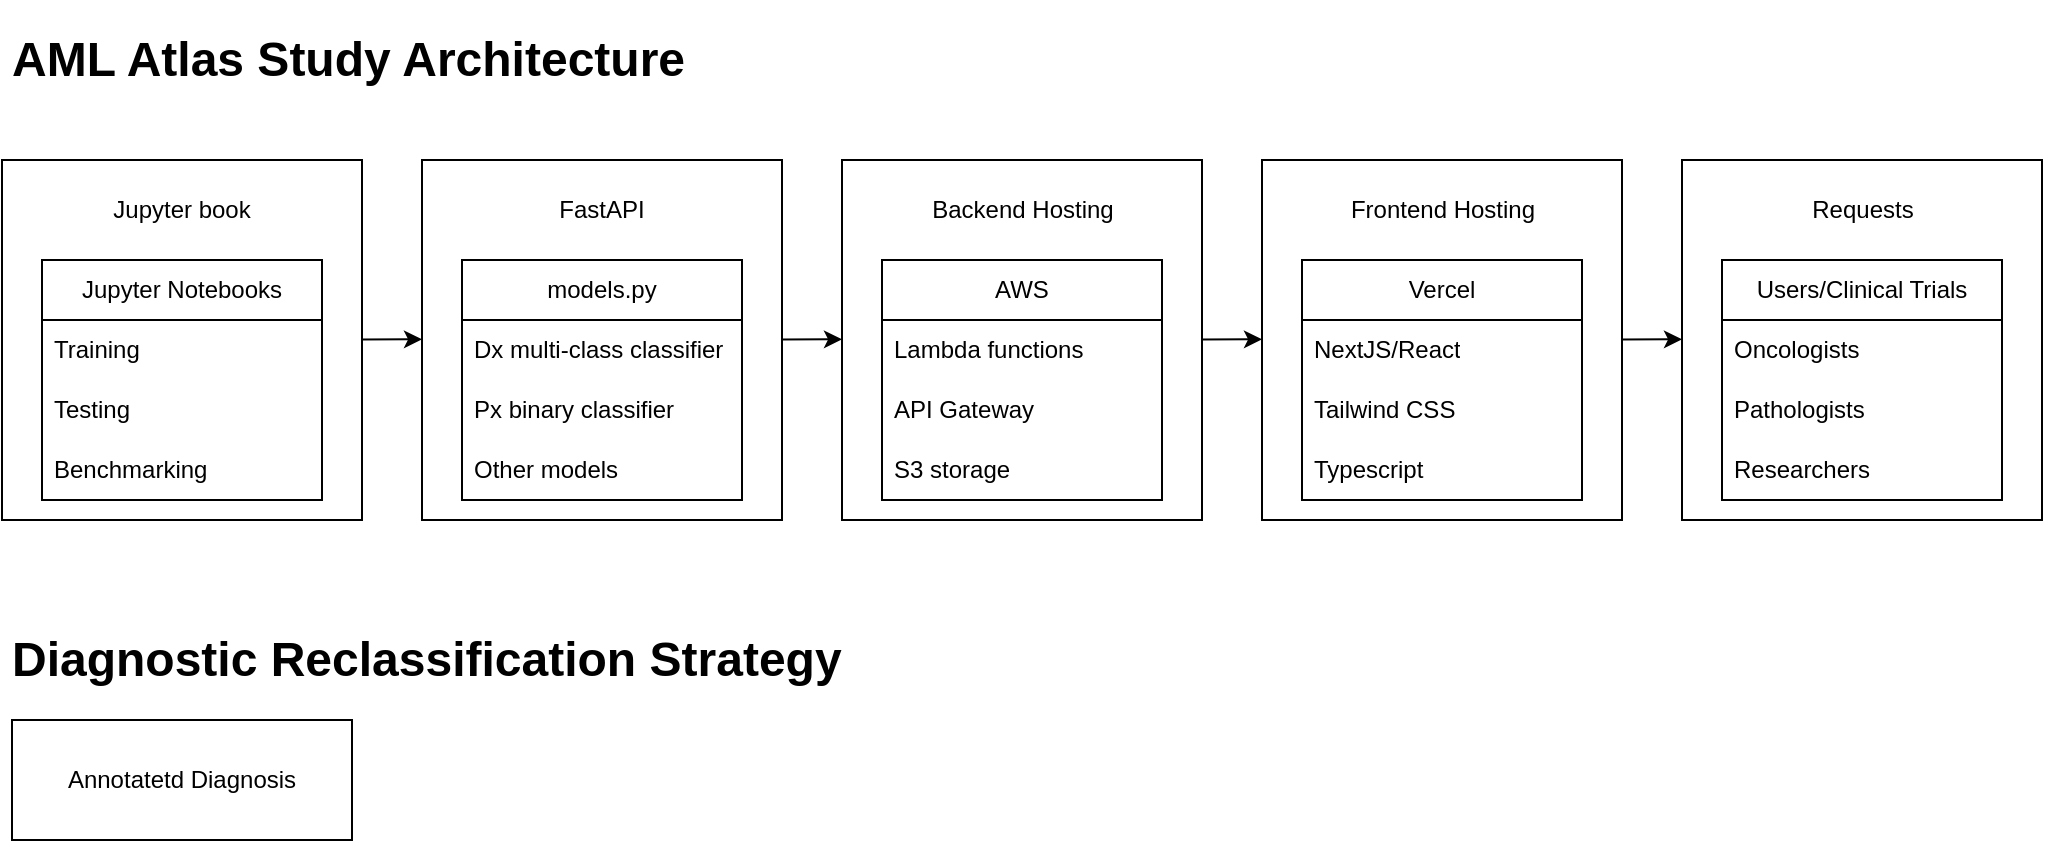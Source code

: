 <mxfile version="22.1.16" type="device">
  <diagram name="Page-1" id="zFxyTwlxiy_md64vyP5h">
    <mxGraphModel dx="1221" dy="717" grid="1" gridSize="10" guides="1" tooltips="1" connect="1" arrows="1" fold="1" page="1" pageScale="1" pageWidth="850" pageHeight="1100" math="0" shadow="0">
      <root>
        <mxCell id="0" />
        <mxCell id="1" parent="0" />
        <mxCell id="xo98SJiz1_lAAMWGWcyn-1" value="" style="whiteSpace=wrap;html=1;aspect=fixed;" vertex="1" parent="1">
          <mxGeometry x="20" y="100" width="180" height="180" as="geometry" />
        </mxCell>
        <mxCell id="xo98SJiz1_lAAMWGWcyn-2" value="Jupyter Notebooks" style="swimlane;fontStyle=0;childLayout=stackLayout;horizontal=1;startSize=30;horizontalStack=0;resizeParent=1;resizeParentMax=0;resizeLast=0;collapsible=1;marginBottom=0;whiteSpace=wrap;html=1;" vertex="1" parent="1">
          <mxGeometry x="40" y="150" width="140" height="120" as="geometry" />
        </mxCell>
        <mxCell id="xo98SJiz1_lAAMWGWcyn-3" value="Training" style="text;strokeColor=none;fillColor=none;align=left;verticalAlign=middle;spacingLeft=4;spacingRight=4;overflow=hidden;points=[[0,0.5],[1,0.5]];portConstraint=eastwest;rotatable=0;whiteSpace=wrap;html=1;" vertex="1" parent="xo98SJiz1_lAAMWGWcyn-2">
          <mxGeometry y="30" width="140" height="30" as="geometry" />
        </mxCell>
        <mxCell id="xo98SJiz1_lAAMWGWcyn-4" value="Testing" style="text;strokeColor=none;fillColor=none;align=left;verticalAlign=middle;spacingLeft=4;spacingRight=4;overflow=hidden;points=[[0,0.5],[1,0.5]];portConstraint=eastwest;rotatable=0;whiteSpace=wrap;html=1;" vertex="1" parent="xo98SJiz1_lAAMWGWcyn-2">
          <mxGeometry y="60" width="140" height="30" as="geometry" />
        </mxCell>
        <mxCell id="xo98SJiz1_lAAMWGWcyn-5" value="Benchmarking" style="text;strokeColor=none;fillColor=none;align=left;verticalAlign=middle;spacingLeft=4;spacingRight=4;overflow=hidden;points=[[0,0.5],[1,0.5]];portConstraint=eastwest;rotatable=0;whiteSpace=wrap;html=1;" vertex="1" parent="xo98SJiz1_lAAMWGWcyn-2">
          <mxGeometry y="90" width="140" height="30" as="geometry" />
        </mxCell>
        <mxCell id="xo98SJiz1_lAAMWGWcyn-6" value="Jupyter book" style="text;html=1;strokeColor=none;fillColor=none;align=center;verticalAlign=middle;whiteSpace=wrap;rounded=0;" vertex="1" parent="1">
          <mxGeometry x="65" y="110" width="90" height="30" as="geometry" />
        </mxCell>
        <mxCell id="xo98SJiz1_lAAMWGWcyn-7" value="" style="whiteSpace=wrap;html=1;aspect=fixed;" vertex="1" parent="1">
          <mxGeometry x="230" y="100" width="180" height="180" as="geometry" />
        </mxCell>
        <mxCell id="xo98SJiz1_lAAMWGWcyn-8" value="FastAPI" style="text;html=1;strokeColor=none;fillColor=none;align=center;verticalAlign=middle;whiteSpace=wrap;rounded=0;" vertex="1" parent="1">
          <mxGeometry x="275" y="110" width="90" height="30" as="geometry" />
        </mxCell>
        <mxCell id="xo98SJiz1_lAAMWGWcyn-9" value="" style="whiteSpace=wrap;html=1;aspect=fixed;" vertex="1" parent="1">
          <mxGeometry x="440" y="100" width="180" height="180" as="geometry" />
        </mxCell>
        <mxCell id="xo98SJiz1_lAAMWGWcyn-10" value="Backend Hosting" style="text;html=1;strokeColor=none;fillColor=none;align=center;verticalAlign=middle;whiteSpace=wrap;rounded=0;" vertex="1" parent="1">
          <mxGeometry x="477.5" y="110" width="105" height="30" as="geometry" />
        </mxCell>
        <mxCell id="xo98SJiz1_lAAMWGWcyn-11" value="models.py" style="swimlane;fontStyle=0;childLayout=stackLayout;horizontal=1;startSize=30;horizontalStack=0;resizeParent=1;resizeParentMax=0;resizeLast=0;collapsible=1;marginBottom=0;whiteSpace=wrap;html=1;" vertex="1" parent="1">
          <mxGeometry x="250" y="150" width="140" height="120" as="geometry" />
        </mxCell>
        <mxCell id="xo98SJiz1_lAAMWGWcyn-12" value="Dx multi-class classifier" style="text;strokeColor=none;fillColor=none;align=left;verticalAlign=middle;spacingLeft=4;spacingRight=4;overflow=hidden;points=[[0,0.5],[1,0.5]];portConstraint=eastwest;rotatable=0;whiteSpace=wrap;html=1;" vertex="1" parent="xo98SJiz1_lAAMWGWcyn-11">
          <mxGeometry y="30" width="140" height="30" as="geometry" />
        </mxCell>
        <mxCell id="xo98SJiz1_lAAMWGWcyn-13" value="Px binary classifier" style="text;strokeColor=none;fillColor=none;align=left;verticalAlign=middle;spacingLeft=4;spacingRight=4;overflow=hidden;points=[[0,0.5],[1,0.5]];portConstraint=eastwest;rotatable=0;whiteSpace=wrap;html=1;" vertex="1" parent="xo98SJiz1_lAAMWGWcyn-11">
          <mxGeometry y="60" width="140" height="30" as="geometry" />
        </mxCell>
        <mxCell id="xo98SJiz1_lAAMWGWcyn-14" value="Other models" style="text;strokeColor=none;fillColor=none;align=left;verticalAlign=middle;spacingLeft=4;spacingRight=4;overflow=hidden;points=[[0,0.5],[1,0.5]];portConstraint=eastwest;rotatable=0;whiteSpace=wrap;html=1;" vertex="1" parent="xo98SJiz1_lAAMWGWcyn-11">
          <mxGeometry y="90" width="140" height="30" as="geometry" />
        </mxCell>
        <mxCell id="xo98SJiz1_lAAMWGWcyn-15" value="AWS" style="swimlane;fontStyle=0;childLayout=stackLayout;horizontal=1;startSize=30;horizontalStack=0;resizeParent=1;resizeParentMax=0;resizeLast=0;collapsible=1;marginBottom=0;whiteSpace=wrap;html=1;" vertex="1" parent="1">
          <mxGeometry x="460" y="150" width="140" height="120" as="geometry" />
        </mxCell>
        <mxCell id="xo98SJiz1_lAAMWGWcyn-16" value="Lambda functions" style="text;strokeColor=none;fillColor=none;align=left;verticalAlign=middle;spacingLeft=4;spacingRight=4;overflow=hidden;points=[[0,0.5],[1,0.5]];portConstraint=eastwest;rotatable=0;whiteSpace=wrap;html=1;" vertex="1" parent="xo98SJiz1_lAAMWGWcyn-15">
          <mxGeometry y="30" width="140" height="30" as="geometry" />
        </mxCell>
        <mxCell id="xo98SJiz1_lAAMWGWcyn-17" value="API Gateway" style="text;strokeColor=none;fillColor=none;align=left;verticalAlign=middle;spacingLeft=4;spacingRight=4;overflow=hidden;points=[[0,0.5],[1,0.5]];portConstraint=eastwest;rotatable=0;whiteSpace=wrap;html=1;" vertex="1" parent="xo98SJiz1_lAAMWGWcyn-15">
          <mxGeometry y="60" width="140" height="30" as="geometry" />
        </mxCell>
        <mxCell id="xo98SJiz1_lAAMWGWcyn-18" value="S3 storage" style="text;strokeColor=none;fillColor=none;align=left;verticalAlign=middle;spacingLeft=4;spacingRight=4;overflow=hidden;points=[[0,0.5],[1,0.5]];portConstraint=eastwest;rotatable=0;whiteSpace=wrap;html=1;" vertex="1" parent="xo98SJiz1_lAAMWGWcyn-15">
          <mxGeometry y="90" width="140" height="30" as="geometry" />
        </mxCell>
        <mxCell id="xo98SJiz1_lAAMWGWcyn-19" value="" style="whiteSpace=wrap;html=1;aspect=fixed;" vertex="1" parent="1">
          <mxGeometry x="650" y="100" width="180" height="180" as="geometry" />
        </mxCell>
        <mxCell id="xo98SJiz1_lAAMWGWcyn-20" value="Frontend Hosting" style="text;html=1;strokeColor=none;fillColor=none;align=center;verticalAlign=middle;whiteSpace=wrap;rounded=0;" vertex="1" parent="1">
          <mxGeometry x="687.5" y="110" width="105" height="30" as="geometry" />
        </mxCell>
        <mxCell id="xo98SJiz1_lAAMWGWcyn-21" value="Vercel" style="swimlane;fontStyle=0;childLayout=stackLayout;horizontal=1;startSize=30;horizontalStack=0;resizeParent=1;resizeParentMax=0;resizeLast=0;collapsible=1;marginBottom=0;whiteSpace=wrap;html=1;" vertex="1" parent="1">
          <mxGeometry x="670" y="150" width="140" height="120" as="geometry" />
        </mxCell>
        <mxCell id="xo98SJiz1_lAAMWGWcyn-22" value="NextJS/React" style="text;strokeColor=none;fillColor=none;align=left;verticalAlign=middle;spacingLeft=4;spacingRight=4;overflow=hidden;points=[[0,0.5],[1,0.5]];portConstraint=eastwest;rotatable=0;whiteSpace=wrap;html=1;" vertex="1" parent="xo98SJiz1_lAAMWGWcyn-21">
          <mxGeometry y="30" width="140" height="30" as="geometry" />
        </mxCell>
        <mxCell id="xo98SJiz1_lAAMWGWcyn-23" value="Tailwind CSS" style="text;strokeColor=none;fillColor=none;align=left;verticalAlign=middle;spacingLeft=4;spacingRight=4;overflow=hidden;points=[[0,0.5],[1,0.5]];portConstraint=eastwest;rotatable=0;whiteSpace=wrap;html=1;" vertex="1" parent="xo98SJiz1_lAAMWGWcyn-21">
          <mxGeometry y="60" width="140" height="30" as="geometry" />
        </mxCell>
        <mxCell id="xo98SJiz1_lAAMWGWcyn-24" value="Typescript" style="text;strokeColor=none;fillColor=none;align=left;verticalAlign=middle;spacingLeft=4;spacingRight=4;overflow=hidden;points=[[0,0.5],[1,0.5]];portConstraint=eastwest;rotatable=0;whiteSpace=wrap;html=1;" vertex="1" parent="xo98SJiz1_lAAMWGWcyn-21">
          <mxGeometry y="90" width="140" height="30" as="geometry" />
        </mxCell>
        <mxCell id="xo98SJiz1_lAAMWGWcyn-25" value="" style="endArrow=classic;html=1;rounded=0;exitX=1;exitY=0.556;exitDx=0;exitDy=0;exitPerimeter=0;" edge="1" parent="1">
          <mxGeometry width="50" height="50" relative="1" as="geometry">
            <mxPoint x="410" y="189.74" as="sourcePoint" />
            <mxPoint x="440" y="189.66" as="targetPoint" />
          </mxGeometry>
        </mxCell>
        <mxCell id="xo98SJiz1_lAAMWGWcyn-26" value="" style="endArrow=classic;html=1;rounded=0;exitX=1;exitY=0.556;exitDx=0;exitDy=0;exitPerimeter=0;" edge="1" parent="1">
          <mxGeometry width="50" height="50" relative="1" as="geometry">
            <mxPoint x="200" y="189.74" as="sourcePoint" />
            <mxPoint x="230" y="189.66" as="targetPoint" />
          </mxGeometry>
        </mxCell>
        <mxCell id="xo98SJiz1_lAAMWGWcyn-27" value="" style="endArrow=classic;html=1;rounded=0;exitX=1;exitY=0.556;exitDx=0;exitDy=0;exitPerimeter=0;" edge="1" parent="1">
          <mxGeometry width="50" height="50" relative="1" as="geometry">
            <mxPoint x="620" y="189.74" as="sourcePoint" />
            <mxPoint x="650" y="189.66" as="targetPoint" />
          </mxGeometry>
        </mxCell>
        <mxCell id="xo98SJiz1_lAAMWGWcyn-28" value="" style="whiteSpace=wrap;html=1;aspect=fixed;" vertex="1" parent="1">
          <mxGeometry x="860" y="100" width="180" height="180" as="geometry" />
        </mxCell>
        <mxCell id="xo98SJiz1_lAAMWGWcyn-29" value="Requests" style="text;html=1;strokeColor=none;fillColor=none;align=center;verticalAlign=middle;whiteSpace=wrap;rounded=0;" vertex="1" parent="1">
          <mxGeometry x="897.5" y="110" width="105" height="30" as="geometry" />
        </mxCell>
        <mxCell id="xo98SJiz1_lAAMWGWcyn-30" value="Users/Clinical Trials" style="swimlane;fontStyle=0;childLayout=stackLayout;horizontal=1;startSize=30;horizontalStack=0;resizeParent=1;resizeParentMax=0;resizeLast=0;collapsible=1;marginBottom=0;whiteSpace=wrap;html=1;" vertex="1" parent="1">
          <mxGeometry x="880" y="150" width="140" height="120" as="geometry" />
        </mxCell>
        <mxCell id="xo98SJiz1_lAAMWGWcyn-31" value="Oncologists" style="text;strokeColor=none;fillColor=none;align=left;verticalAlign=middle;spacingLeft=4;spacingRight=4;overflow=hidden;points=[[0,0.5],[1,0.5]];portConstraint=eastwest;rotatable=0;whiteSpace=wrap;html=1;" vertex="1" parent="xo98SJiz1_lAAMWGWcyn-30">
          <mxGeometry y="30" width="140" height="30" as="geometry" />
        </mxCell>
        <mxCell id="xo98SJiz1_lAAMWGWcyn-32" value="Pathologists" style="text;strokeColor=none;fillColor=none;align=left;verticalAlign=middle;spacingLeft=4;spacingRight=4;overflow=hidden;points=[[0,0.5],[1,0.5]];portConstraint=eastwest;rotatable=0;whiteSpace=wrap;html=1;" vertex="1" parent="xo98SJiz1_lAAMWGWcyn-30">
          <mxGeometry y="60" width="140" height="30" as="geometry" />
        </mxCell>
        <mxCell id="xo98SJiz1_lAAMWGWcyn-33" value="Researchers" style="text;strokeColor=none;fillColor=none;align=left;verticalAlign=middle;spacingLeft=4;spacingRight=4;overflow=hidden;points=[[0,0.5],[1,0.5]];portConstraint=eastwest;rotatable=0;whiteSpace=wrap;html=1;" vertex="1" parent="xo98SJiz1_lAAMWGWcyn-30">
          <mxGeometry y="90" width="140" height="30" as="geometry" />
        </mxCell>
        <mxCell id="xo98SJiz1_lAAMWGWcyn-34" value="" style="endArrow=classic;html=1;rounded=0;exitX=1;exitY=0.556;exitDx=0;exitDy=0;exitPerimeter=0;" edge="1" parent="1">
          <mxGeometry width="50" height="50" relative="1" as="geometry">
            <mxPoint x="830" y="189.74" as="sourcePoint" />
            <mxPoint x="860" y="189.66" as="targetPoint" />
          </mxGeometry>
        </mxCell>
        <mxCell id="xo98SJiz1_lAAMWGWcyn-35" value="&lt;h1&gt;AML Atlas Study Architecture&lt;/h1&gt;" style="text;html=1;strokeColor=none;fillColor=none;spacing=5;spacingTop=-20;whiteSpace=wrap;overflow=hidden;rounded=0;" vertex="1" parent="1">
          <mxGeometry x="20" y="30" width="1020" height="50" as="geometry" />
        </mxCell>
        <mxCell id="xo98SJiz1_lAAMWGWcyn-70" value="&lt;h1&gt;Diagnostic Reclassification Strategy&lt;/h1&gt;" style="text;html=1;strokeColor=none;fillColor=none;spacing=5;spacingTop=-20;whiteSpace=wrap;overflow=hidden;rounded=0;" vertex="1" parent="1">
          <mxGeometry x="20" y="330" width="1020" height="50" as="geometry" />
        </mxCell>
        <mxCell id="xo98SJiz1_lAAMWGWcyn-71" value="Annotatetd Diagnosis" style="rounded=0;whiteSpace=wrap;html=1;" vertex="1" parent="1">
          <mxGeometry x="25" y="380" width="170" height="60" as="geometry" />
        </mxCell>
      </root>
    </mxGraphModel>
  </diagram>
</mxfile>

